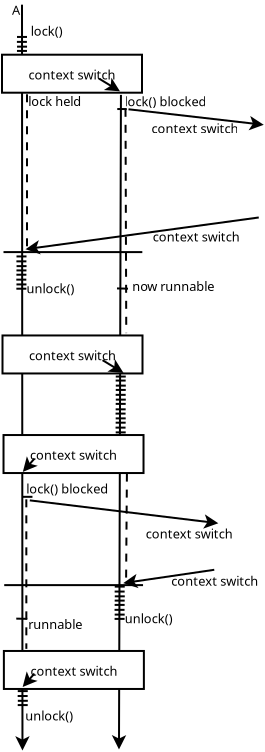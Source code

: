<?xml version="1.0" encoding="UTF-8"?>
<dia:diagram xmlns:dia="http://www.lysator.liu.se/~alla/dia/">
  <dia:layer name="Background" visible="true" connectable="true" active="true">
    <dia:object type="Standard - Line" version="0" id="O0">
      <dia:attribute name="obj_pos">
        <dia:point val="1,0.5"/>
      </dia:attribute>
      <dia:attribute name="obj_bb">
        <dia:rectangle val="0.661,0.45;1.384,37.841"/>
      </dia:attribute>
      <dia:attribute name="conn_endpoints">
        <dia:point val="1,0.5"/>
        <dia:point val="1.023,37.791"/>
      </dia:attribute>
      <dia:attribute name="numcp">
        <dia:int val="1"/>
      </dia:attribute>
      <dia:attribute name="end_arrow">
        <dia:enum val="22"/>
      </dia:attribute>
      <dia:attribute name="end_arrow_length">
        <dia:real val="0.5"/>
      </dia:attribute>
      <dia:attribute name="end_arrow_width">
        <dia:real val="0.5"/>
      </dia:attribute>
    </dia:object>
    <dia:object type="Standard - Text" version="1" id="O1">
      <dia:attribute name="obj_pos">
        <dia:point val="0.5,1"/>
      </dia:attribute>
      <dia:attribute name="obj_bb">
        <dia:rectangle val="0.5,0.405;0.938,1.153"/>
      </dia:attribute>
      <dia:attribute name="text">
        <dia:composite type="text">
          <dia:attribute name="string">
            <dia:string>#A#</dia:string>
          </dia:attribute>
          <dia:attribute name="font">
            <dia:font family="sans" style="0" name="Helvetica"/>
          </dia:attribute>
          <dia:attribute name="height">
            <dia:real val="0.8"/>
          </dia:attribute>
          <dia:attribute name="pos">
            <dia:point val="0.5,1"/>
          </dia:attribute>
          <dia:attribute name="color">
            <dia:color val="#000000ff"/>
          </dia:attribute>
          <dia:attribute name="alignment">
            <dia:enum val="0"/>
          </dia:attribute>
        </dia:composite>
      </dia:attribute>
      <dia:attribute name="valign">
        <dia:enum val="3"/>
      </dia:attribute>
    </dia:object>
    <dia:object type="Standard - Line" version="0" id="O2">
      <dia:attribute name="obj_pos">
        <dia:point val="5.947,5.008"/>
      </dia:attribute>
      <dia:attribute name="obj_bb">
        <dia:rectangle val="5.489,4.958;6.213,37.788"/>
      </dia:attribute>
      <dia:attribute name="conn_endpoints">
        <dia:point val="5.947,5.008"/>
        <dia:point val="5.849,37.738"/>
      </dia:attribute>
      <dia:attribute name="numcp">
        <dia:int val="1"/>
      </dia:attribute>
      <dia:attribute name="end_arrow">
        <dia:enum val="22"/>
      </dia:attribute>
      <dia:attribute name="end_arrow_length">
        <dia:real val="0.5"/>
      </dia:attribute>
      <dia:attribute name="end_arrow_width">
        <dia:real val="0.5"/>
      </dia:attribute>
    </dia:object>
    <dia:object type="Flowchart - Box" version="0" id="O3">
      <dia:attribute name="obj_pos">
        <dia:point val="0,3"/>
      </dia:attribute>
      <dia:attribute name="obj_bb">
        <dia:rectangle val="-0.05,2.95;7.05,4.95"/>
      </dia:attribute>
      <dia:attribute name="elem_corner">
        <dia:point val="0,3"/>
      </dia:attribute>
      <dia:attribute name="elem_width">
        <dia:real val="7"/>
      </dia:attribute>
      <dia:attribute name="elem_height">
        <dia:real val="1.9"/>
      </dia:attribute>
      <dia:attribute name="show_background">
        <dia:boolean val="true"/>
      </dia:attribute>
      <dia:attribute name="padding">
        <dia:real val="0.5"/>
      </dia:attribute>
      <dia:attribute name="text">
        <dia:composite type="text">
          <dia:attribute name="string">
            <dia:string>#context switch#</dia:string>
          </dia:attribute>
          <dia:attribute name="font">
            <dia:font family="sans" style="0" name="Helvetica"/>
          </dia:attribute>
          <dia:attribute name="height">
            <dia:real val="0.8"/>
          </dia:attribute>
          <dia:attribute name="pos">
            <dia:point val="3.5,4.145"/>
          </dia:attribute>
          <dia:attribute name="color">
            <dia:color val="#000000ff"/>
          </dia:attribute>
          <dia:attribute name="alignment">
            <dia:enum val="1"/>
          </dia:attribute>
        </dia:composite>
      </dia:attribute>
    </dia:object>
    <dia:object type="Flowchart - Box" version="0" id="O4">
      <dia:attribute name="obj_pos">
        <dia:point val="0.025,17.038"/>
      </dia:attribute>
      <dia:attribute name="obj_bb">
        <dia:rectangle val="-0.025,16.988;7.075,18.988"/>
      </dia:attribute>
      <dia:attribute name="elem_corner">
        <dia:point val="0.025,17.038"/>
      </dia:attribute>
      <dia:attribute name="elem_width">
        <dia:real val="7"/>
      </dia:attribute>
      <dia:attribute name="elem_height">
        <dia:real val="1.9"/>
      </dia:attribute>
      <dia:attribute name="show_background">
        <dia:boolean val="true"/>
      </dia:attribute>
      <dia:attribute name="padding">
        <dia:real val="0.5"/>
      </dia:attribute>
      <dia:attribute name="text">
        <dia:composite type="text">
          <dia:attribute name="string">
            <dia:string>#context switch#</dia:string>
          </dia:attribute>
          <dia:attribute name="font">
            <dia:font family="sans" style="0" name="Helvetica"/>
          </dia:attribute>
          <dia:attribute name="height">
            <dia:real val="0.8"/>
          </dia:attribute>
          <dia:attribute name="pos">
            <dia:point val="3.525,18.183"/>
          </dia:attribute>
          <dia:attribute name="color">
            <dia:color val="#000000ff"/>
          </dia:attribute>
          <dia:attribute name="alignment">
            <dia:enum val="1"/>
          </dia:attribute>
        </dia:composite>
      </dia:attribute>
    </dia:object>
    <dia:object type="Standard - Line" version="0" id="O5">
      <dia:attribute name="obj_pos">
        <dia:point val="0.75,2.112"/>
      </dia:attribute>
      <dia:attribute name="obj_bb">
        <dia:rectangle val="0.7,2.062;1.3,2.163"/>
      </dia:attribute>
      <dia:attribute name="conn_endpoints">
        <dia:point val="0.75,2.112"/>
        <dia:point val="1.25,2.112"/>
      </dia:attribute>
      <dia:attribute name="numcp">
        <dia:int val="1"/>
      </dia:attribute>
    </dia:object>
    <dia:object type="Standard - Line" version="0" id="O6">
      <dia:attribute name="obj_pos">
        <dia:point val="0.745,2.359"/>
      </dia:attribute>
      <dia:attribute name="obj_bb">
        <dia:rectangle val="0.695,2.309;1.295,2.409"/>
      </dia:attribute>
      <dia:attribute name="conn_endpoints">
        <dia:point val="0.745,2.359"/>
        <dia:point val="1.245,2.359"/>
      </dia:attribute>
      <dia:attribute name="numcp">
        <dia:int val="1"/>
      </dia:attribute>
    </dia:object>
    <dia:object type="Standard - Line" version="0" id="O7">
      <dia:attribute name="obj_pos">
        <dia:point val="0.752,2.598"/>
      </dia:attribute>
      <dia:attribute name="obj_bb">
        <dia:rectangle val="0.703,2.548;1.302,2.648"/>
      </dia:attribute>
      <dia:attribute name="conn_endpoints">
        <dia:point val="0.752,2.598"/>
        <dia:point val="1.252,2.598"/>
      </dia:attribute>
      <dia:attribute name="numcp">
        <dia:int val="1"/>
      </dia:attribute>
    </dia:object>
    <dia:object type="Standard - Line" version="0" id="O8">
      <dia:attribute name="obj_pos">
        <dia:point val="0.748,2.811"/>
      </dia:attribute>
      <dia:attribute name="obj_bb">
        <dia:rectangle val="0.698,2.761;1.298,2.861"/>
      </dia:attribute>
      <dia:attribute name="conn_endpoints">
        <dia:point val="0.748,2.811"/>
        <dia:point val="1.248,2.811"/>
      </dia:attribute>
      <dia:attribute name="numcp">
        <dia:int val="1"/>
      </dia:attribute>
    </dia:object>
    <dia:object type="Standard - Text" version="1" id="O9">
      <dia:attribute name="obj_pos">
        <dia:point val="1.438,2.058"/>
      </dia:attribute>
      <dia:attribute name="obj_bb">
        <dia:rectangle val="1.438,1.444;3.249,2.248"/>
      </dia:attribute>
      <dia:attribute name="text">
        <dia:composite type="text">
          <dia:attribute name="string">
            <dia:string>#lock()#</dia:string>
          </dia:attribute>
          <dia:attribute name="font">
            <dia:font family="sans" style="0" name="Helvetica"/>
          </dia:attribute>
          <dia:attribute name="height">
            <dia:real val="0.8"/>
          </dia:attribute>
          <dia:attribute name="pos">
            <dia:point val="1.438,2.058"/>
          </dia:attribute>
          <dia:attribute name="color">
            <dia:color val="#000000ff"/>
          </dia:attribute>
          <dia:attribute name="alignment">
            <dia:enum val="0"/>
          </dia:attribute>
        </dia:composite>
      </dia:attribute>
      <dia:attribute name="valign">
        <dia:enum val="3"/>
      </dia:attribute>
    </dia:object>
    <dia:object type="Standard - Line" version="0" id="O10">
      <dia:attribute name="obj_pos">
        <dia:point val="4.85,4.195"/>
      </dia:attribute>
      <dia:attribute name="obj_bb">
        <dia:rectangle val="4.781,4.126;5.969,4.901"/>
      </dia:attribute>
      <dia:attribute name="conn_endpoints">
        <dia:point val="4.85,4.195"/>
        <dia:point val="5.9,4.833"/>
      </dia:attribute>
      <dia:attribute name="numcp">
        <dia:int val="1"/>
      </dia:attribute>
      <dia:attribute name="end_arrow">
        <dia:enum val="22"/>
      </dia:attribute>
      <dia:attribute name="end_arrow_length">
        <dia:real val="0.5"/>
      </dia:attribute>
      <dia:attribute name="end_arrow_width">
        <dia:real val="0.5"/>
      </dia:attribute>
    </dia:object>
    <dia:object type="Standard - Line" version="0" id="O11">
      <dia:attribute name="obj_pos">
        <dia:point val="1.25,4.979"/>
      </dia:attribute>
      <dia:attribute name="obj_bb">
        <dia:rectangle val="1.2,4.929;1.3,12.889"/>
      </dia:attribute>
      <dia:attribute name="conn_endpoints">
        <dia:point val="1.25,4.979"/>
        <dia:point val="1.25,12.839"/>
      </dia:attribute>
      <dia:attribute name="numcp">
        <dia:int val="1"/>
      </dia:attribute>
      <dia:attribute name="line_style">
        <dia:enum val="1"/>
      </dia:attribute>
      <dia:attribute name="dashlength">
        <dia:real val="0.4"/>
      </dia:attribute>
    </dia:object>
    <dia:object type="Standard - Text" version="1" id="O12">
      <dia:attribute name="obj_pos">
        <dia:point val="1.312,5.567"/>
      </dia:attribute>
      <dia:attribute name="obj_bb">
        <dia:rectangle val="1.312,4.972;4.192,5.72"/>
      </dia:attribute>
      <dia:attribute name="text">
        <dia:composite type="text">
          <dia:attribute name="string">
            <dia:string>#lock held#</dia:string>
          </dia:attribute>
          <dia:attribute name="font">
            <dia:font family="sans" style="0" name="Helvetica"/>
          </dia:attribute>
          <dia:attribute name="height">
            <dia:real val="0.8"/>
          </dia:attribute>
          <dia:attribute name="pos">
            <dia:point val="1.312,5.567"/>
          </dia:attribute>
          <dia:attribute name="color">
            <dia:color val="#000000ff"/>
          </dia:attribute>
          <dia:attribute name="alignment">
            <dia:enum val="0"/>
          </dia:attribute>
        </dia:composite>
      </dia:attribute>
      <dia:attribute name="valign">
        <dia:enum val="3"/>
      </dia:attribute>
    </dia:object>
    <dia:object type="Standard - Line" version="0" id="O13">
      <dia:attribute name="obj_pos">
        <dia:point val="5.763,5.717"/>
      </dia:attribute>
      <dia:attribute name="obj_bb">
        <dia:rectangle val="5.713,5.667;6.287,5.767"/>
      </dia:attribute>
      <dia:attribute name="conn_endpoints">
        <dia:point val="5.763,5.717"/>
        <dia:point val="6.237,5.717"/>
      </dia:attribute>
      <dia:attribute name="numcp">
        <dia:int val="1"/>
      </dia:attribute>
    </dia:object>
    <dia:object type="Standard - Text" version="1" id="O14">
      <dia:attribute name="obj_pos">
        <dia:point val="6.125,5.58"/>
      </dia:attribute>
      <dia:attribute name="obj_bb">
        <dia:rectangle val="6.125,4.984;10.6,5.732"/>
      </dia:attribute>
      <dia:attribute name="text">
        <dia:composite type="text">
          <dia:attribute name="string">
            <dia:string>#lock() blocked#</dia:string>
          </dia:attribute>
          <dia:attribute name="font">
            <dia:font family="sans" style="0" name="Helvetica"/>
          </dia:attribute>
          <dia:attribute name="height">
            <dia:real val="0.8"/>
          </dia:attribute>
          <dia:attribute name="pos">
            <dia:point val="6.125,5.58"/>
          </dia:attribute>
          <dia:attribute name="color">
            <dia:color val="#000000ff"/>
          </dia:attribute>
          <dia:attribute name="alignment">
            <dia:enum val="0"/>
          </dia:attribute>
        </dia:composite>
      </dia:attribute>
      <dia:attribute name="valign">
        <dia:enum val="3"/>
      </dia:attribute>
    </dia:object>
    <dia:object type="Standard - Line" version="0" id="O15">
      <dia:attribute name="obj_pos">
        <dia:point val="6.175,5.705"/>
      </dia:attribute>
      <dia:attribute name="obj_bb">
        <dia:rectangle val="6.125,5.654;6.263,16.97"/>
      </dia:attribute>
      <dia:attribute name="conn_endpoints">
        <dia:point val="6.175,5.705"/>
        <dia:point val="6.213,16.92"/>
      </dia:attribute>
      <dia:attribute name="numcp">
        <dia:int val="1"/>
      </dia:attribute>
      <dia:attribute name="line_style">
        <dia:enum val="1"/>
      </dia:attribute>
      <dia:attribute name="dashlength">
        <dia:real val="0.4"/>
      </dia:attribute>
    </dia:object>
    <dia:object type="Standard - Line" version="0" id="O16">
      <dia:attribute name="obj_pos">
        <dia:point val="6.325,5.729"/>
      </dia:attribute>
      <dia:attribute name="obj_bb">
        <dia:rectangle val="6.27,5.674;13.143,6.782"/>
      </dia:attribute>
      <dia:attribute name="conn_endpoints">
        <dia:point val="6.325,5.729"/>
        <dia:point val="13.088,6.505"/>
      </dia:attribute>
      <dia:attribute name="numcp">
        <dia:int val="1"/>
      </dia:attribute>
      <dia:attribute name="end_arrow">
        <dia:enum val="22"/>
      </dia:attribute>
      <dia:attribute name="end_arrow_length">
        <dia:real val="0.5"/>
      </dia:attribute>
      <dia:attribute name="end_arrow_width">
        <dia:real val="0.5"/>
      </dia:attribute>
    </dia:object>
    <dia:object type="Standard - Text" version="1" id="O17">
      <dia:attribute name="obj_pos">
        <dia:point val="7.475,6.929"/>
      </dia:attribute>
      <dia:attribute name="obj_bb">
        <dia:rectangle val="7.475,6.335;12.133,7.082"/>
      </dia:attribute>
      <dia:attribute name="text">
        <dia:composite type="text">
          <dia:attribute name="string">
            <dia:string>#context switch#</dia:string>
          </dia:attribute>
          <dia:attribute name="font">
            <dia:font family="sans" style="0" name="Helvetica"/>
          </dia:attribute>
          <dia:attribute name="height">
            <dia:real val="0.8"/>
          </dia:attribute>
          <dia:attribute name="pos">
            <dia:point val="7.475,6.929"/>
          </dia:attribute>
          <dia:attribute name="color">
            <dia:color val="#000000ff"/>
          </dia:attribute>
          <dia:attribute name="alignment">
            <dia:enum val="0"/>
          </dia:attribute>
        </dia:composite>
      </dia:attribute>
      <dia:attribute name="valign">
        <dia:enum val="3"/>
      </dia:attribute>
    </dia:object>
    <dia:object type="Standard - Line" version="0" id="O18">
      <dia:attribute name="obj_pos">
        <dia:point val="12.838,11.139"/>
      </dia:attribute>
      <dia:attribute name="obj_bb">
        <dia:rectangle val="1.119,11.083;12.894,12.987"/>
      </dia:attribute>
      <dia:attribute name="conn_endpoints">
        <dia:point val="12.838,11.139"/>
        <dia:point val="1.175,12.726"/>
      </dia:attribute>
      <dia:attribute name="numcp">
        <dia:int val="1"/>
      </dia:attribute>
      <dia:attribute name="end_arrow">
        <dia:enum val="22"/>
      </dia:attribute>
      <dia:attribute name="end_arrow_length">
        <dia:real val="0.5"/>
      </dia:attribute>
      <dia:attribute name="end_arrow_width">
        <dia:real val="0.5"/>
      </dia:attribute>
    </dia:object>
    <dia:object type="Standard - Line" version="0" id="O19">
      <dia:attribute name="obj_pos">
        <dia:point val="7.016,12.87"/>
      </dia:attribute>
      <dia:attribute name="obj_bb">
        <dia:rectangle val="0.025,12.82;7.066,12.92"/>
      </dia:attribute>
      <dia:attribute name="conn_endpoints">
        <dia:point val="7.016,12.87"/>
        <dia:point val="0.075,12.87"/>
      </dia:attribute>
      <dia:attribute name="numcp">
        <dia:int val="1"/>
      </dia:attribute>
    </dia:object>
    <dia:object type="Standard - Text" version="1" id="O20">
      <dia:attribute name="obj_pos">
        <dia:point val="7.537,12.339"/>
      </dia:attribute>
      <dia:attribute name="obj_bb">
        <dia:rectangle val="7.537,11.744;12.195,12.491"/>
      </dia:attribute>
      <dia:attribute name="text">
        <dia:composite type="text">
          <dia:attribute name="string">
            <dia:string>#context switch#</dia:string>
          </dia:attribute>
          <dia:attribute name="font">
            <dia:font family="sans" style="0" name="Helvetica"/>
          </dia:attribute>
          <dia:attribute name="height">
            <dia:real val="0.8"/>
          </dia:attribute>
          <dia:attribute name="pos">
            <dia:point val="7.537,12.339"/>
          </dia:attribute>
          <dia:attribute name="color">
            <dia:color val="#000000ff"/>
          </dia:attribute>
          <dia:attribute name="alignment">
            <dia:enum val="0"/>
          </dia:attribute>
        </dia:composite>
      </dia:attribute>
      <dia:attribute name="valign">
        <dia:enum val="3"/>
      </dia:attribute>
    </dia:object>
    <dia:object type="Standard - Line" version="0" id="O21">
      <dia:attribute name="obj_pos">
        <dia:point val="0.725,13.087"/>
      </dia:attribute>
      <dia:attribute name="obj_bb">
        <dia:rectangle val="0.675,13.037;1.275,13.137"/>
      </dia:attribute>
      <dia:attribute name="conn_endpoints">
        <dia:point val="0.725,13.087"/>
        <dia:point val="1.225,13.087"/>
      </dia:attribute>
      <dia:attribute name="numcp">
        <dia:int val="1"/>
      </dia:attribute>
    </dia:object>
    <dia:object type="Standard - Line" version="0" id="O22">
      <dia:attribute name="obj_pos">
        <dia:point val="0.72,13.333"/>
      </dia:attribute>
      <dia:attribute name="obj_bb">
        <dia:rectangle val="0.67,13.283;1.27,13.383"/>
      </dia:attribute>
      <dia:attribute name="conn_endpoints">
        <dia:point val="0.72,13.333"/>
        <dia:point val="1.22,13.333"/>
      </dia:attribute>
      <dia:attribute name="numcp">
        <dia:int val="1"/>
      </dia:attribute>
    </dia:object>
    <dia:object type="Standard - Line" version="0" id="O23">
      <dia:attribute name="obj_pos">
        <dia:point val="0.728,13.572"/>
      </dia:attribute>
      <dia:attribute name="obj_bb">
        <dia:rectangle val="0.677,13.522;1.278,13.622"/>
      </dia:attribute>
      <dia:attribute name="conn_endpoints">
        <dia:point val="0.728,13.572"/>
        <dia:point val="1.228,13.572"/>
      </dia:attribute>
      <dia:attribute name="numcp">
        <dia:int val="1"/>
      </dia:attribute>
    </dia:object>
    <dia:object type="Standard - Line" version="0" id="O24">
      <dia:attribute name="obj_pos">
        <dia:point val="0.723,13.786"/>
      </dia:attribute>
      <dia:attribute name="obj_bb">
        <dia:rectangle val="0.672,13.736;1.272,13.836"/>
      </dia:attribute>
      <dia:attribute name="conn_endpoints">
        <dia:point val="0.723,13.786"/>
        <dia:point val="1.222,13.786"/>
      </dia:attribute>
      <dia:attribute name="numcp">
        <dia:int val="1"/>
      </dia:attribute>
    </dia:object>
    <dia:object type="Standard - Line" version="0" id="O25">
      <dia:attribute name="obj_pos">
        <dia:point val="0.72,14.001"/>
      </dia:attribute>
      <dia:attribute name="obj_bb">
        <dia:rectangle val="0.67,13.951;1.27,14.051"/>
      </dia:attribute>
      <dia:attribute name="conn_endpoints">
        <dia:point val="0.72,14.001"/>
        <dia:point val="1.22,14.001"/>
      </dia:attribute>
      <dia:attribute name="numcp">
        <dia:int val="1"/>
      </dia:attribute>
    </dia:object>
    <dia:object type="Standard - Line" version="0" id="O26">
      <dia:attribute name="obj_pos">
        <dia:point val="0.715,14.247"/>
      </dia:attribute>
      <dia:attribute name="obj_bb">
        <dia:rectangle val="0.665,14.197;1.265,14.297"/>
      </dia:attribute>
      <dia:attribute name="conn_endpoints">
        <dia:point val="0.715,14.247"/>
        <dia:point val="1.215,14.247"/>
      </dia:attribute>
      <dia:attribute name="numcp">
        <dia:int val="1"/>
      </dia:attribute>
    </dia:object>
    <dia:object type="Standard - Line" version="0" id="O27">
      <dia:attribute name="obj_pos">
        <dia:point val="0.723,14.486"/>
      </dia:attribute>
      <dia:attribute name="obj_bb">
        <dia:rectangle val="0.672,14.436;1.272,14.536"/>
      </dia:attribute>
      <dia:attribute name="conn_endpoints">
        <dia:point val="0.723,14.486"/>
        <dia:point val="1.222,14.486"/>
      </dia:attribute>
      <dia:attribute name="numcp">
        <dia:int val="1"/>
      </dia:attribute>
    </dia:object>
    <dia:object type="Standard - Line" version="0" id="O28">
      <dia:attribute name="obj_pos">
        <dia:point val="0.718,14.7"/>
      </dia:attribute>
      <dia:attribute name="obj_bb">
        <dia:rectangle val="0.667,14.65;1.268,14.75"/>
      </dia:attribute>
      <dia:attribute name="conn_endpoints">
        <dia:point val="0.718,14.7"/>
        <dia:point val="1.218,14.7"/>
      </dia:attribute>
      <dia:attribute name="numcp">
        <dia:int val="1"/>
      </dia:attribute>
    </dia:object>
    <dia:object type="Standard - Line" version="0" id="O29">
      <dia:attribute name="obj_pos">
        <dia:point val="6.3,14.698"/>
      </dia:attribute>
      <dia:attribute name="obj_bb">
        <dia:rectangle val="5.699,14.635;6.351,14.749"/>
      </dia:attribute>
      <dia:attribute name="conn_endpoints">
        <dia:point val="6.3,14.698"/>
        <dia:point val="5.75,14.686"/>
      </dia:attribute>
      <dia:attribute name="numcp">
        <dia:int val="1"/>
      </dia:attribute>
    </dia:object>
    <dia:object type="Standard - Text" version="1" id="O30">
      <dia:attribute name="obj_pos">
        <dia:point val="1.225,14.923"/>
      </dia:attribute>
      <dia:attribute name="obj_bb">
        <dia:rectangle val="1.225,14.31;3.846,15.113"/>
      </dia:attribute>
      <dia:attribute name="text">
        <dia:composite type="text">
          <dia:attribute name="string">
            <dia:string>#unlock()#</dia:string>
          </dia:attribute>
          <dia:attribute name="font">
            <dia:font family="sans" style="0" name="Helvetica"/>
          </dia:attribute>
          <dia:attribute name="height">
            <dia:real val="0.8"/>
          </dia:attribute>
          <dia:attribute name="pos">
            <dia:point val="1.225,14.923"/>
          </dia:attribute>
          <dia:attribute name="color">
            <dia:color val="#000000ff"/>
          </dia:attribute>
          <dia:attribute name="alignment">
            <dia:enum val="0"/>
          </dia:attribute>
        </dia:composite>
      </dia:attribute>
      <dia:attribute name="valign">
        <dia:enum val="3"/>
      </dia:attribute>
    </dia:object>
    <dia:object type="Standard - Text" version="1" id="O31">
      <dia:attribute name="obj_pos">
        <dia:point val="6.513,14.811"/>
      </dia:attribute>
      <dia:attribute name="obj_bb">
        <dia:rectangle val="6.513,14.197;10.904,15.001"/>
      </dia:attribute>
      <dia:attribute name="text">
        <dia:composite type="text">
          <dia:attribute name="string">
            <dia:string>#now runnable#</dia:string>
          </dia:attribute>
          <dia:attribute name="font">
            <dia:font family="sans" style="0" name="Helvetica"/>
          </dia:attribute>
          <dia:attribute name="height">
            <dia:real val="0.8"/>
          </dia:attribute>
          <dia:attribute name="pos">
            <dia:point val="6.513,14.811"/>
          </dia:attribute>
          <dia:attribute name="color">
            <dia:color val="#000000ff"/>
          </dia:attribute>
          <dia:attribute name="alignment">
            <dia:enum val="0"/>
          </dia:attribute>
        </dia:composite>
      </dia:attribute>
      <dia:attribute name="valign">
        <dia:enum val="3"/>
      </dia:attribute>
    </dia:object>
    <dia:object type="Standard - Line" version="0" id="O32">
      <dia:attribute name="obj_pos">
        <dia:point val="5.688,19.093"/>
      </dia:attribute>
      <dia:attribute name="obj_bb">
        <dia:rectangle val="5.638,19.043;6.237,19.143"/>
      </dia:attribute>
      <dia:attribute name="conn_endpoints">
        <dia:point val="5.688,19.093"/>
        <dia:point val="6.188,19.093"/>
      </dia:attribute>
      <dia:attribute name="numcp">
        <dia:int val="1"/>
      </dia:attribute>
    </dia:object>
    <dia:object type="Standard - Line" version="0" id="O33">
      <dia:attribute name="obj_pos">
        <dia:point val="5.69,19.546"/>
      </dia:attribute>
      <dia:attribute name="obj_bb">
        <dia:rectangle val="5.64,19.496;6.24,19.596"/>
      </dia:attribute>
      <dia:attribute name="conn_endpoints">
        <dia:point val="5.69,19.546"/>
        <dia:point val="6.19,19.546"/>
      </dia:attribute>
      <dia:attribute name="numcp">
        <dia:int val="1"/>
      </dia:attribute>
    </dia:object>
    <dia:object type="Standard - Line" version="0" id="O34">
      <dia:attribute name="obj_pos">
        <dia:point val="5.688,19.761"/>
      </dia:attribute>
      <dia:attribute name="obj_bb">
        <dia:rectangle val="5.638,19.711;6.237,19.811"/>
      </dia:attribute>
      <dia:attribute name="conn_endpoints">
        <dia:point val="5.688,19.761"/>
        <dia:point val="6.188,19.761"/>
      </dia:attribute>
      <dia:attribute name="numcp">
        <dia:int val="1"/>
      </dia:attribute>
    </dia:object>
    <dia:object type="Standard - Line" version="0" id="O35">
      <dia:attribute name="obj_pos">
        <dia:point val="5.683,20.007"/>
      </dia:attribute>
      <dia:attribute name="obj_bb">
        <dia:rectangle val="5.633,19.957;6.232,20.057"/>
      </dia:attribute>
      <dia:attribute name="conn_endpoints">
        <dia:point val="5.683,20.007"/>
        <dia:point val="6.183,20.007"/>
      </dia:attribute>
      <dia:attribute name="numcp">
        <dia:int val="1"/>
      </dia:attribute>
    </dia:object>
    <dia:object type="Standard - Line" version="0" id="O36">
      <dia:attribute name="obj_pos">
        <dia:point val="5.69,20.246"/>
      </dia:attribute>
      <dia:attribute name="obj_bb">
        <dia:rectangle val="5.64,20.196;6.24,20.296"/>
      </dia:attribute>
      <dia:attribute name="conn_endpoints">
        <dia:point val="5.69,20.246"/>
        <dia:point val="6.19,20.246"/>
      </dia:attribute>
      <dia:attribute name="numcp">
        <dia:int val="1"/>
      </dia:attribute>
    </dia:object>
    <dia:object type="Standard - Line" version="0" id="O37">
      <dia:attribute name="obj_pos">
        <dia:point val="5.685,20.459"/>
      </dia:attribute>
      <dia:attribute name="obj_bb">
        <dia:rectangle val="5.635,20.41;6.235,20.509"/>
      </dia:attribute>
      <dia:attribute name="conn_endpoints">
        <dia:point val="5.685,20.459"/>
        <dia:point val="6.185,20.459"/>
      </dia:attribute>
      <dia:attribute name="numcp">
        <dia:int val="1"/>
      </dia:attribute>
    </dia:object>
    <dia:object type="Standard - Line" version="0" id="O38">
      <dia:attribute name="obj_pos">
        <dia:point val="5.683,20.732"/>
      </dia:attribute>
      <dia:attribute name="obj_bb">
        <dia:rectangle val="5.633,20.682;6.232,20.782"/>
      </dia:attribute>
      <dia:attribute name="conn_endpoints">
        <dia:point val="5.683,20.732"/>
        <dia:point val="6.183,20.732"/>
      </dia:attribute>
      <dia:attribute name="numcp">
        <dia:int val="1"/>
      </dia:attribute>
    </dia:object>
    <dia:object type="Standard - Line" version="0" id="O39">
      <dia:attribute name="obj_pos">
        <dia:point val="5.685,21.184"/>
      </dia:attribute>
      <dia:attribute name="obj_bb">
        <dia:rectangle val="5.635,21.134;6.235,21.235"/>
      </dia:attribute>
      <dia:attribute name="conn_endpoints">
        <dia:point val="5.685,21.184"/>
        <dia:point val="6.185,21.184"/>
      </dia:attribute>
      <dia:attribute name="numcp">
        <dia:int val="1"/>
      </dia:attribute>
    </dia:object>
    <dia:object type="Standard - Line" version="0" id="O40">
      <dia:attribute name="obj_pos">
        <dia:point val="5.683,21.399"/>
      </dia:attribute>
      <dia:attribute name="obj_bb">
        <dia:rectangle val="5.633,21.349;6.232,21.449"/>
      </dia:attribute>
      <dia:attribute name="conn_endpoints">
        <dia:point val="5.683,21.399"/>
        <dia:point val="6.183,21.399"/>
      </dia:attribute>
      <dia:attribute name="numcp">
        <dia:int val="1"/>
      </dia:attribute>
    </dia:object>
    <dia:object type="Standard - Line" version="0" id="O41">
      <dia:attribute name="obj_pos">
        <dia:point val="5.678,21.646"/>
      </dia:attribute>
      <dia:attribute name="obj_bb">
        <dia:rectangle val="5.628,21.596;6.228,21.696"/>
      </dia:attribute>
      <dia:attribute name="conn_endpoints">
        <dia:point val="5.678,21.646"/>
        <dia:point val="6.178,21.646"/>
      </dia:attribute>
      <dia:attribute name="numcp">
        <dia:int val="1"/>
      </dia:attribute>
    </dia:object>
    <dia:object type="Standard - Line" version="0" id="O42">
      <dia:attribute name="obj_pos">
        <dia:point val="5.685,21.884"/>
      </dia:attribute>
      <dia:attribute name="obj_bb">
        <dia:rectangle val="5.635,21.834;6.235,21.934"/>
      </dia:attribute>
      <dia:attribute name="conn_endpoints">
        <dia:point val="5.685,21.884"/>
        <dia:point val="6.185,21.884"/>
      </dia:attribute>
      <dia:attribute name="numcp">
        <dia:int val="1"/>
      </dia:attribute>
    </dia:object>
    <dia:object type="Standard - Line" version="0" id="O43">
      <dia:attribute name="obj_pos">
        <dia:point val="5.68,22.098"/>
      </dia:attribute>
      <dia:attribute name="obj_bb">
        <dia:rectangle val="5.63,22.048;6.23,22.148"/>
      </dia:attribute>
      <dia:attribute name="conn_endpoints">
        <dia:point val="5.68,22.098"/>
        <dia:point val="6.18,22.098"/>
      </dia:attribute>
      <dia:attribute name="numcp">
        <dia:int val="1"/>
      </dia:attribute>
    </dia:object>
    <dia:object type="Standard - Line" version="0" id="O44">
      <dia:attribute name="obj_pos">
        <dia:point val="5.665,22.346"/>
      </dia:attribute>
      <dia:attribute name="obj_bb">
        <dia:rectangle val="5.615,22.296;6.215,22.396"/>
      </dia:attribute>
      <dia:attribute name="conn_endpoints">
        <dia:point val="5.665,22.346"/>
        <dia:point val="6.165,22.346"/>
      </dia:attribute>
      <dia:attribute name="numcp">
        <dia:int val="1"/>
      </dia:attribute>
    </dia:object>
    <dia:object type="Standard - Line" version="0" id="O45">
      <dia:attribute name="obj_pos">
        <dia:point val="5.668,22.798"/>
      </dia:attribute>
      <dia:attribute name="obj_bb">
        <dia:rectangle val="5.617,22.748;6.218,22.848"/>
      </dia:attribute>
      <dia:attribute name="conn_endpoints">
        <dia:point val="5.668,22.798"/>
        <dia:point val="6.168,22.798"/>
      </dia:attribute>
      <dia:attribute name="numcp">
        <dia:int val="1"/>
      </dia:attribute>
    </dia:object>
    <dia:object type="Standard - Line" version="0" id="O46">
      <dia:attribute name="obj_pos">
        <dia:point val="5.665,23.013"/>
      </dia:attribute>
      <dia:attribute name="obj_bb">
        <dia:rectangle val="5.615,22.963;6.215,23.063"/>
      </dia:attribute>
      <dia:attribute name="conn_endpoints">
        <dia:point val="5.665,23.013"/>
        <dia:point val="6.165,23.013"/>
      </dia:attribute>
      <dia:attribute name="numcp">
        <dia:int val="1"/>
      </dia:attribute>
    </dia:object>
    <dia:object type="Standard - Line" version="0" id="O47">
      <dia:attribute name="obj_pos">
        <dia:point val="5.66,23.259"/>
      </dia:attribute>
      <dia:attribute name="obj_bb">
        <dia:rectangle val="5.61,23.209;6.21,23.309"/>
      </dia:attribute>
      <dia:attribute name="conn_endpoints">
        <dia:point val="5.66,23.259"/>
        <dia:point val="6.16,23.259"/>
      </dia:attribute>
      <dia:attribute name="numcp">
        <dia:int val="1"/>
      </dia:attribute>
    </dia:object>
    <dia:object type="Standard - Line" version="0" id="O48">
      <dia:attribute name="obj_pos">
        <dia:point val="5.668,23.498"/>
      </dia:attribute>
      <dia:attribute name="obj_bb">
        <dia:rectangle val="5.617,23.448;6.218,23.548"/>
      </dia:attribute>
      <dia:attribute name="conn_endpoints">
        <dia:point val="5.668,23.498"/>
        <dia:point val="6.168,23.498"/>
      </dia:attribute>
      <dia:attribute name="numcp">
        <dia:int val="1"/>
      </dia:attribute>
    </dia:object>
    <dia:object type="Standard - Line" version="0" id="O49">
      <dia:attribute name="obj_pos">
        <dia:point val="5.662,23.712"/>
      </dia:attribute>
      <dia:attribute name="obj_bb">
        <dia:rectangle val="5.612,23.662;6.213,23.762"/>
      </dia:attribute>
      <dia:attribute name="conn_endpoints">
        <dia:point val="5.662,23.712"/>
        <dia:point val="6.162,23.712"/>
      </dia:attribute>
      <dia:attribute name="numcp">
        <dia:int val="1"/>
      </dia:attribute>
    </dia:object>
    <dia:object type="Standard - Line" version="0" id="O50">
      <dia:attribute name="obj_pos">
        <dia:point val="5.683,19.293"/>
      </dia:attribute>
      <dia:attribute name="obj_bb">
        <dia:rectangle val="5.633,19.243;6.232,19.343"/>
      </dia:attribute>
      <dia:attribute name="conn_endpoints">
        <dia:point val="5.683,19.293"/>
        <dia:point val="6.183,19.293"/>
      </dia:attribute>
      <dia:attribute name="numcp">
        <dia:int val="1"/>
      </dia:attribute>
    </dia:object>
    <dia:object type="Standard - Line" version="0" id="O51">
      <dia:attribute name="obj_pos">
        <dia:point val="5.678,20.945"/>
      </dia:attribute>
      <dia:attribute name="obj_bb">
        <dia:rectangle val="5.628,20.895;6.228,20.994"/>
      </dia:attribute>
      <dia:attribute name="conn_endpoints">
        <dia:point val="5.678,20.945"/>
        <dia:point val="6.178,20.945"/>
      </dia:attribute>
      <dia:attribute name="numcp">
        <dia:int val="1"/>
      </dia:attribute>
    </dia:object>
    <dia:object type="Standard - Line" version="0" id="O52">
      <dia:attribute name="obj_pos">
        <dia:point val="5.685,22.546"/>
      </dia:attribute>
      <dia:attribute name="obj_bb">
        <dia:rectangle val="5.635,22.496;6.235,22.596"/>
      </dia:attribute>
      <dia:attribute name="conn_endpoints">
        <dia:point val="5.685,22.546"/>
        <dia:point val="6.185,22.546"/>
      </dia:attribute>
      <dia:attribute name="numcp">
        <dia:int val="1"/>
      </dia:attribute>
    </dia:object>
    <dia:object type="Flowchart - Box" version="0" id="O53">
      <dia:attribute name="obj_pos">
        <dia:point val="0.076,22.017"/>
      </dia:attribute>
      <dia:attribute name="obj_bb">
        <dia:rectangle val="0.026,21.967;7.126,23.967"/>
      </dia:attribute>
      <dia:attribute name="elem_corner">
        <dia:point val="0.076,22.017"/>
      </dia:attribute>
      <dia:attribute name="elem_width">
        <dia:real val="7"/>
      </dia:attribute>
      <dia:attribute name="elem_height">
        <dia:real val="1.9"/>
      </dia:attribute>
      <dia:attribute name="show_background">
        <dia:boolean val="true"/>
      </dia:attribute>
      <dia:attribute name="padding">
        <dia:real val="0.5"/>
      </dia:attribute>
      <dia:attribute name="text">
        <dia:composite type="text">
          <dia:attribute name="string">
            <dia:string>#context switch#</dia:string>
          </dia:attribute>
          <dia:attribute name="font">
            <dia:font family="sans" style="0" name="Helvetica"/>
          </dia:attribute>
          <dia:attribute name="height">
            <dia:real val="0.8"/>
          </dia:attribute>
          <dia:attribute name="pos">
            <dia:point val="3.576,23.162"/>
          </dia:attribute>
          <dia:attribute name="color">
            <dia:color val="#000000ff"/>
          </dia:attribute>
          <dia:attribute name="alignment">
            <dia:enum val="1"/>
          </dia:attribute>
        </dia:composite>
      </dia:attribute>
    </dia:object>
    <dia:object type="Standard - Line" version="0" id="O54">
      <dia:attribute name="obj_pos">
        <dia:point val="5.027,18.274"/>
      </dia:attribute>
      <dia:attribute name="obj_bb">
        <dia:rectangle val="4.958,18.206;6.145,18.981"/>
      </dia:attribute>
      <dia:attribute name="conn_endpoints">
        <dia:point val="5.027,18.274"/>
        <dia:point val="6.077,18.912"/>
      </dia:attribute>
      <dia:attribute name="numcp">
        <dia:int val="1"/>
      </dia:attribute>
      <dia:attribute name="end_arrow">
        <dia:enum val="22"/>
      </dia:attribute>
      <dia:attribute name="end_arrow_length">
        <dia:real val="0.5"/>
      </dia:attribute>
      <dia:attribute name="end_arrow_width">
        <dia:real val="0.5"/>
      </dia:attribute>
    </dia:object>
    <dia:object type="Standard - Line" version="0" id="O55">
      <dia:attribute name="obj_pos">
        <dia:point val="1.626,23.191"/>
      </dia:attribute>
      <dia:attribute name="obj_bb">
        <dia:rectangle val="0.97,23.078;1.789,23.931"/>
      </dia:attribute>
      <dia:attribute name="conn_endpoints">
        <dia:point val="1.626,23.191"/>
        <dia:point val="1.041,23.861"/>
      </dia:attribute>
      <dia:attribute name="numcp">
        <dia:int val="1"/>
      </dia:attribute>
      <dia:attribute name="end_arrow">
        <dia:enum val="22"/>
      </dia:attribute>
      <dia:attribute name="end_arrow_length">
        <dia:real val="0.5"/>
      </dia:attribute>
      <dia:attribute name="end_arrow_width">
        <dia:real val="0.5"/>
      </dia:attribute>
    </dia:object>
    <dia:object type="Standard - Line" version="0" id="O56">
      <dia:attribute name="obj_pos">
        <dia:point val="6.246,23.944"/>
      </dia:attribute>
      <dia:attribute name="obj_bb">
        <dia:rectangle val="6.152,23.893;6.296,29.559"/>
      </dia:attribute>
      <dia:attribute name="conn_endpoints">
        <dia:point val="6.246,23.944"/>
        <dia:point val="6.203,29.509"/>
      </dia:attribute>
      <dia:attribute name="numcp">
        <dia:int val="1"/>
      </dia:attribute>
      <dia:attribute name="line_style">
        <dia:enum val="1"/>
      </dia:attribute>
      <dia:attribute name="dashlength">
        <dia:real val="0.4"/>
      </dia:attribute>
    </dia:object>
    <dia:object type="Standard - Text" version="1" id="O57">
      <dia:attribute name="obj_pos">
        <dia:point val="1.217,24.935"/>
      </dia:attribute>
      <dia:attribute name="obj_bb">
        <dia:rectangle val="1.199,24.321;5.692,25.125"/>
      </dia:attribute>
      <dia:attribute name="text">
        <dia:composite type="text">
          <dia:attribute name="string">
            <dia:string>#lock() blocked#</dia:string>
          </dia:attribute>
          <dia:attribute name="font">
            <dia:font family="sans" style="0" name="Helvetica"/>
          </dia:attribute>
          <dia:attribute name="height">
            <dia:real val="0.8"/>
          </dia:attribute>
          <dia:attribute name="pos">
            <dia:point val="1.217,24.935"/>
          </dia:attribute>
          <dia:attribute name="color">
            <dia:color val="#000000ff"/>
          </dia:attribute>
          <dia:attribute name="alignment">
            <dia:enum val="0"/>
          </dia:attribute>
        </dia:composite>
      </dia:attribute>
      <dia:attribute name="valign">
        <dia:enum val="3"/>
      </dia:attribute>
    </dia:object>
    <dia:object type="Standard - Line" version="0" id="O58">
      <dia:attribute name="obj_pos">
        <dia:point val="1.048,25.106"/>
      </dia:attribute>
      <dia:attribute name="obj_bb">
        <dia:rectangle val="0.998,25.056;1.573,25.156"/>
      </dia:attribute>
      <dia:attribute name="conn_endpoints">
        <dia:point val="1.048,25.106"/>
        <dia:point val="1.523,25.106"/>
      </dia:attribute>
      <dia:attribute name="numcp">
        <dia:int val="1"/>
      </dia:attribute>
    </dia:object>
    <dia:object type="Standard - Line" version="0" id="O59">
      <dia:attribute name="obj_pos">
        <dia:point val="1.216,25.23"/>
      </dia:attribute>
      <dia:attribute name="obj_bb">
        <dia:rectangle val="1.165,25.18;1.267,32.758"/>
      </dia:attribute>
      <dia:attribute name="conn_endpoints">
        <dia:point val="1.216,25.23"/>
        <dia:point val="1.217,32.709"/>
      </dia:attribute>
      <dia:attribute name="numcp">
        <dia:int val="1"/>
      </dia:attribute>
      <dia:attribute name="line_style">
        <dia:enum val="1"/>
      </dia:attribute>
      <dia:attribute name="dashlength">
        <dia:real val="0.4"/>
      </dia:attribute>
    </dia:object>
    <dia:object type="Standard - Line" version="0" id="O60">
      <dia:attribute name="obj_pos">
        <dia:point val="1.389,25.284"/>
      </dia:attribute>
      <dia:attribute name="obj_bb">
        <dia:rectangle val="1.334,25.228;10.872,26.701"/>
      </dia:attribute>
      <dia:attribute name="conn_endpoints">
        <dia:point val="1.389,25.284"/>
        <dia:point val="10.816,26.428"/>
      </dia:attribute>
      <dia:attribute name="numcp">
        <dia:int val="1"/>
      </dia:attribute>
      <dia:attribute name="end_arrow">
        <dia:enum val="22"/>
      </dia:attribute>
      <dia:attribute name="end_arrow_length">
        <dia:real val="0.5"/>
      </dia:attribute>
      <dia:attribute name="end_arrow_width">
        <dia:real val="0.5"/>
      </dia:attribute>
    </dia:object>
    <dia:object type="Standard - Text" version="1" id="O61">
      <dia:attribute name="obj_pos">
        <dia:point val="7.192,27.193"/>
      </dia:attribute>
      <dia:attribute name="obj_bb">
        <dia:rectangle val="7.174,26.579;11.85,27.383"/>
      </dia:attribute>
      <dia:attribute name="text">
        <dia:composite type="text">
          <dia:attribute name="string">
            <dia:string>#context switch#</dia:string>
          </dia:attribute>
          <dia:attribute name="font">
            <dia:font family="sans" style="0" name="Helvetica"/>
          </dia:attribute>
          <dia:attribute name="height">
            <dia:real val="0.8"/>
          </dia:attribute>
          <dia:attribute name="pos">
            <dia:point val="7.192,27.193"/>
          </dia:attribute>
          <dia:attribute name="color">
            <dia:color val="#000000ff"/>
          </dia:attribute>
          <dia:attribute name="alignment">
            <dia:enum val="0"/>
          </dia:attribute>
        </dia:composite>
      </dia:attribute>
      <dia:attribute name="valign">
        <dia:enum val="3"/>
      </dia:attribute>
    </dia:object>
    <dia:object type="Standard - Line" version="0" id="O62">
      <dia:attribute name="obj_pos">
        <dia:point val="7.052,29.521"/>
      </dia:attribute>
      <dia:attribute name="obj_bb">
        <dia:rectangle val="0.061,29.471;7.102,29.571"/>
      </dia:attribute>
      <dia:attribute name="conn_endpoints">
        <dia:point val="7.052,29.521"/>
        <dia:point val="0.111,29.521"/>
      </dia:attribute>
      <dia:attribute name="numcp">
        <dia:int val="1"/>
      </dia:attribute>
    </dia:object>
    <dia:object type="Standard - Line" version="0" id="O63">
      <dia:attribute name="obj_pos">
        <dia:point val="10.613,28.754"/>
      </dia:attribute>
      <dia:attribute name="obj_bb">
        <dia:rectangle val="6.004,28.697;10.67,29.674"/>
      </dia:attribute>
      <dia:attribute name="conn_endpoints">
        <dia:point val="10.613,28.754"/>
        <dia:point val="6.061,29.421"/>
      </dia:attribute>
      <dia:attribute name="numcp">
        <dia:int val="1"/>
      </dia:attribute>
      <dia:attribute name="end_arrow">
        <dia:enum val="22"/>
      </dia:attribute>
      <dia:attribute name="end_arrow_length">
        <dia:real val="0.5"/>
      </dia:attribute>
      <dia:attribute name="end_arrow_width">
        <dia:real val="0.5"/>
      </dia:attribute>
    </dia:object>
    <dia:object type="Standard - Text" version="1" id="O64">
      <dia:attribute name="obj_pos">
        <dia:point val="8.46,29.547"/>
      </dia:attribute>
      <dia:attribute name="obj_bb">
        <dia:rectangle val="8.46,28.952;13.117,29.7"/>
      </dia:attribute>
      <dia:attribute name="text">
        <dia:composite type="text">
          <dia:attribute name="string">
            <dia:string>#context switch#</dia:string>
          </dia:attribute>
          <dia:attribute name="font">
            <dia:font family="sans" style="0" name="Helvetica"/>
          </dia:attribute>
          <dia:attribute name="height">
            <dia:real val="0.8"/>
          </dia:attribute>
          <dia:attribute name="pos">
            <dia:point val="8.46,29.547"/>
          </dia:attribute>
          <dia:attribute name="color">
            <dia:color val="#000000ff"/>
          </dia:attribute>
          <dia:attribute name="alignment">
            <dia:enum val="0"/>
          </dia:attribute>
        </dia:composite>
      </dia:attribute>
      <dia:attribute name="valign">
        <dia:enum val="3"/>
      </dia:attribute>
    </dia:object>
    <dia:object type="Standard - Line" version="0" id="O65">
      <dia:attribute name="obj_pos">
        <dia:point val="5.637,29.596"/>
      </dia:attribute>
      <dia:attribute name="obj_bb">
        <dia:rectangle val="5.587,29.547;6.187,29.646"/>
      </dia:attribute>
      <dia:attribute name="conn_endpoints">
        <dia:point val="5.637,29.596"/>
        <dia:point val="6.137,29.596"/>
      </dia:attribute>
      <dia:attribute name="numcp">
        <dia:int val="1"/>
      </dia:attribute>
    </dia:object>
    <dia:object type="Standard - Line" version="0" id="O66">
      <dia:attribute name="obj_pos">
        <dia:point val="5.632,29.843"/>
      </dia:attribute>
      <dia:attribute name="obj_bb">
        <dia:rectangle val="5.582,29.793;6.182,29.893"/>
      </dia:attribute>
      <dia:attribute name="conn_endpoints">
        <dia:point val="5.632,29.843"/>
        <dia:point val="6.132,29.843"/>
      </dia:attribute>
      <dia:attribute name="numcp">
        <dia:int val="1"/>
      </dia:attribute>
    </dia:object>
    <dia:object type="Standard - Line" version="0" id="O67">
      <dia:attribute name="obj_pos">
        <dia:point val="5.639,30.082"/>
      </dia:attribute>
      <dia:attribute name="obj_bb">
        <dia:rectangle val="5.589,30.032;6.189,30.132"/>
      </dia:attribute>
      <dia:attribute name="conn_endpoints">
        <dia:point val="5.639,30.082"/>
        <dia:point val="6.139,30.082"/>
      </dia:attribute>
      <dia:attribute name="numcp">
        <dia:int val="1"/>
      </dia:attribute>
    </dia:object>
    <dia:object type="Standard - Line" version="0" id="O68">
      <dia:attribute name="obj_pos">
        <dia:point val="5.634,30.295"/>
      </dia:attribute>
      <dia:attribute name="obj_bb">
        <dia:rectangle val="5.584,30.245;6.184,30.345"/>
      </dia:attribute>
      <dia:attribute name="conn_endpoints">
        <dia:point val="5.634,30.295"/>
        <dia:point val="6.134,30.295"/>
      </dia:attribute>
      <dia:attribute name="numcp">
        <dia:int val="1"/>
      </dia:attribute>
    </dia:object>
    <dia:object type="Standard - Line" version="0" id="O69">
      <dia:attribute name="obj_pos">
        <dia:point val="5.632,30.51"/>
      </dia:attribute>
      <dia:attribute name="obj_bb">
        <dia:rectangle val="5.582,30.46;6.182,30.56"/>
      </dia:attribute>
      <dia:attribute name="conn_endpoints">
        <dia:point val="5.632,30.51"/>
        <dia:point val="6.132,30.51"/>
      </dia:attribute>
      <dia:attribute name="numcp">
        <dia:int val="1"/>
      </dia:attribute>
    </dia:object>
    <dia:object type="Standard - Line" version="0" id="O70">
      <dia:attribute name="obj_pos">
        <dia:point val="5.627,30.757"/>
      </dia:attribute>
      <dia:attribute name="obj_bb">
        <dia:rectangle val="5.577,30.707;6.177,30.807"/>
      </dia:attribute>
      <dia:attribute name="conn_endpoints">
        <dia:point val="5.627,30.757"/>
        <dia:point val="6.127,30.757"/>
      </dia:attribute>
      <dia:attribute name="numcp">
        <dia:int val="1"/>
      </dia:attribute>
    </dia:object>
    <dia:object type="Standard - Line" version="0" id="O71">
      <dia:attribute name="obj_pos">
        <dia:point val="5.634,30.995"/>
      </dia:attribute>
      <dia:attribute name="obj_bb">
        <dia:rectangle val="5.584,30.945;6.184,31.045"/>
      </dia:attribute>
      <dia:attribute name="conn_endpoints">
        <dia:point val="5.634,30.995"/>
        <dia:point val="6.134,30.995"/>
      </dia:attribute>
      <dia:attribute name="numcp">
        <dia:int val="1"/>
      </dia:attribute>
    </dia:object>
    <dia:object type="Standard - Line" version="0" id="O72">
      <dia:attribute name="obj_pos">
        <dia:point val="5.629,31.209"/>
      </dia:attribute>
      <dia:attribute name="obj_bb">
        <dia:rectangle val="5.579,31.159;6.179,31.259"/>
      </dia:attribute>
      <dia:attribute name="conn_endpoints">
        <dia:point val="5.629,31.209"/>
        <dia:point val="6.129,31.209"/>
      </dia:attribute>
      <dia:attribute name="numcp">
        <dia:int val="1"/>
      </dia:attribute>
    </dia:object>
    <dia:object type="Standard - Text" version="1" id="O73">
      <dia:attribute name="obj_pos">
        <dia:point val="6.137,31.433"/>
      </dia:attribute>
      <dia:attribute name="obj_bb">
        <dia:rectangle val="6.137,30.838;8.739,31.585"/>
      </dia:attribute>
      <dia:attribute name="text">
        <dia:composite type="text">
          <dia:attribute name="string">
            <dia:string>#unlock()#</dia:string>
          </dia:attribute>
          <dia:attribute name="font">
            <dia:font family="sans" style="0" name="Helvetica"/>
          </dia:attribute>
          <dia:attribute name="height">
            <dia:real val="0.8"/>
          </dia:attribute>
          <dia:attribute name="pos">
            <dia:point val="6.137,31.433"/>
          </dia:attribute>
          <dia:attribute name="color">
            <dia:color val="#000000ff"/>
          </dia:attribute>
          <dia:attribute name="alignment">
            <dia:enum val="0"/>
          </dia:attribute>
        </dia:composite>
      </dia:attribute>
      <dia:attribute name="valign">
        <dia:enum val="3"/>
      </dia:attribute>
    </dia:object>
    <dia:object type="Flowchart - Box" version="0" id="O74">
      <dia:attribute name="obj_pos">
        <dia:point val="0.094,32.813"/>
      </dia:attribute>
      <dia:attribute name="obj_bb">
        <dia:rectangle val="0.044,32.763;7.144,34.763"/>
      </dia:attribute>
      <dia:attribute name="elem_corner">
        <dia:point val="0.094,32.813"/>
      </dia:attribute>
      <dia:attribute name="elem_width">
        <dia:real val="7"/>
      </dia:attribute>
      <dia:attribute name="elem_height">
        <dia:real val="1.9"/>
      </dia:attribute>
      <dia:attribute name="show_background">
        <dia:boolean val="true"/>
      </dia:attribute>
      <dia:attribute name="padding">
        <dia:real val="0.5"/>
      </dia:attribute>
      <dia:attribute name="text">
        <dia:composite type="text">
          <dia:attribute name="string">
            <dia:string>#context switch#</dia:string>
          </dia:attribute>
          <dia:attribute name="font">
            <dia:font family="sans" style="0" name="Helvetica"/>
          </dia:attribute>
          <dia:attribute name="height">
            <dia:real val="0.8"/>
          </dia:attribute>
          <dia:attribute name="pos">
            <dia:point val="3.594,33.958"/>
          </dia:attribute>
          <dia:attribute name="color">
            <dia:color val="#000000ff"/>
          </dia:attribute>
          <dia:attribute name="alignment">
            <dia:enum val="1"/>
          </dia:attribute>
        </dia:composite>
      </dia:attribute>
    </dia:object>
    <dia:object type="Standard - Line" version="0" id="O75">
      <dia:attribute name="obj_pos">
        <dia:point val="1.618,33.946"/>
      </dia:attribute>
      <dia:attribute name="obj_bb">
        <dia:rectangle val="0.963,33.833;1.782,34.687"/>
      </dia:attribute>
      <dia:attribute name="conn_endpoints">
        <dia:point val="1.618,33.946"/>
        <dia:point val="1.033,34.616"/>
      </dia:attribute>
      <dia:attribute name="numcp">
        <dia:int val="1"/>
      </dia:attribute>
      <dia:attribute name="end_arrow">
        <dia:enum val="22"/>
      </dia:attribute>
      <dia:attribute name="end_arrow_length">
        <dia:real val="0.5"/>
      </dia:attribute>
      <dia:attribute name="end_arrow_width">
        <dia:real val="0.5"/>
      </dia:attribute>
    </dia:object>
    <dia:object type="Standard - Line" version="0" id="O76">
      <dia:attribute name="obj_pos">
        <dia:point val="1.263,31.209"/>
      </dia:attribute>
      <dia:attribute name="obj_bb">
        <dia:rectangle val="0.662,31.145;1.315,31.26"/>
      </dia:attribute>
      <dia:attribute name="conn_endpoints">
        <dia:point val="1.263,31.209"/>
        <dia:point val="0.713,31.196"/>
      </dia:attribute>
      <dia:attribute name="numcp">
        <dia:int val="1"/>
      </dia:attribute>
    </dia:object>
    <dia:object type="Standard - Text" version="1" id="O77">
      <dia:attribute name="obj_pos">
        <dia:point val="1.317,31.71"/>
      </dia:attribute>
      <dia:attribute name="obj_bb">
        <dia:rectangle val="1.298,31.096;4.167,31.9"/>
      </dia:attribute>
      <dia:attribute name="text">
        <dia:composite type="text">
          <dia:attribute name="string">
            <dia:string>#runnable#</dia:string>
          </dia:attribute>
          <dia:attribute name="font">
            <dia:font family="sans" style="0" name="Helvetica"/>
          </dia:attribute>
          <dia:attribute name="height">
            <dia:real val="0.8"/>
          </dia:attribute>
          <dia:attribute name="pos">
            <dia:point val="1.317,31.71"/>
          </dia:attribute>
          <dia:attribute name="color">
            <dia:color val="#000000ff"/>
          </dia:attribute>
          <dia:attribute name="alignment">
            <dia:enum val="0"/>
          </dia:attribute>
        </dia:composite>
      </dia:attribute>
      <dia:attribute name="valign">
        <dia:enum val="3"/>
      </dia:attribute>
    </dia:object>
    <dia:object type="Standard - Line" version="0" id="O78">
      <dia:attribute name="obj_pos">
        <dia:point val="0.788,34.82"/>
      </dia:attribute>
      <dia:attribute name="obj_bb">
        <dia:rectangle val="0.738,34.77;1.338,34.87"/>
      </dia:attribute>
      <dia:attribute name="conn_endpoints">
        <dia:point val="0.788,34.82"/>
        <dia:point val="1.288,34.82"/>
      </dia:attribute>
      <dia:attribute name="numcp">
        <dia:int val="1"/>
      </dia:attribute>
    </dia:object>
    <dia:object type="Standard - Line" version="0" id="O79">
      <dia:attribute name="obj_pos">
        <dia:point val="0.783,35.066"/>
      </dia:attribute>
      <dia:attribute name="obj_bb">
        <dia:rectangle val="0.733,35.016;1.333,35.116"/>
      </dia:attribute>
      <dia:attribute name="conn_endpoints">
        <dia:point val="0.783,35.066"/>
        <dia:point val="1.283,35.066"/>
      </dia:attribute>
      <dia:attribute name="numcp">
        <dia:int val="1"/>
      </dia:attribute>
    </dia:object>
    <dia:object type="Standard - Line" version="0" id="O80">
      <dia:attribute name="obj_pos">
        <dia:point val="0.791,35.305"/>
      </dia:attribute>
      <dia:attribute name="obj_bb">
        <dia:rectangle val="0.741,35.255;1.341,35.355"/>
      </dia:attribute>
      <dia:attribute name="conn_endpoints">
        <dia:point val="0.791,35.305"/>
        <dia:point val="1.291,35.305"/>
      </dia:attribute>
      <dia:attribute name="numcp">
        <dia:int val="1"/>
      </dia:attribute>
    </dia:object>
    <dia:object type="Standard - Line" version="0" id="O81">
      <dia:attribute name="obj_pos">
        <dia:point val="0.786,35.519"/>
      </dia:attribute>
      <dia:attribute name="obj_bb">
        <dia:rectangle val="0.736,35.469;1.336,35.569"/>
      </dia:attribute>
      <dia:attribute name="conn_endpoints">
        <dia:point val="0.786,35.519"/>
        <dia:point val="1.286,35.519"/>
      </dia:attribute>
      <dia:attribute name="numcp">
        <dia:int val="1"/>
      </dia:attribute>
    </dia:object>
    <dia:object type="Standard - Text" version="1" id="O82">
      <dia:attribute name="obj_pos">
        <dia:point val="1.157,36.284"/>
      </dia:attribute>
      <dia:attribute name="obj_bb">
        <dia:rectangle val="1.139,35.67;3.76,36.474"/>
      </dia:attribute>
      <dia:attribute name="text">
        <dia:composite type="text">
          <dia:attribute name="string">
            <dia:string>#unlock()#</dia:string>
          </dia:attribute>
          <dia:attribute name="font">
            <dia:font family="sans" style="0" name="Helvetica"/>
          </dia:attribute>
          <dia:attribute name="height">
            <dia:real val="0.8"/>
          </dia:attribute>
          <dia:attribute name="pos">
            <dia:point val="1.157,36.284"/>
          </dia:attribute>
          <dia:attribute name="color">
            <dia:color val="#000000ff"/>
          </dia:attribute>
          <dia:attribute name="alignment">
            <dia:enum val="0"/>
          </dia:attribute>
        </dia:composite>
      </dia:attribute>
      <dia:attribute name="valign">
        <dia:enum val="3"/>
      </dia:attribute>
    </dia:object>
  </dia:layer>
</dia:diagram>
